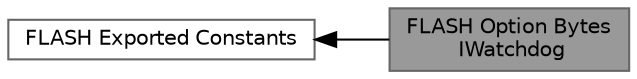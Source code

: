 digraph "FLASH Option Bytes IWatchdog"
{
 // INTERACTIVE_SVG=YES
 // LATEX_PDF_SIZE
  bgcolor="transparent";
  edge [fontname=Helvetica,fontsize=10,labelfontname=Helvetica,labelfontsize=10];
  node [fontname=Helvetica,fontsize=10,shape=box,height=0.2,width=0.4];
  rankdir=LR;
  Node2 [id="Node000002",label="FLASH Exported Constants",height=0.2,width=0.4,color="grey40", fillcolor="white", style="filled",URL="$group___f_l_a_s_h_ex___exported___constants.html",tooltip=" "];
  Node1 [id="Node000001",label="FLASH Option Bytes\l IWatchdog",height=0.2,width=0.4,color="gray40", fillcolor="grey60", style="filled", fontcolor="black",tooltip=" "];
  Node2->Node1 [shape=plaintext, dir="back", style="solid"];
}
